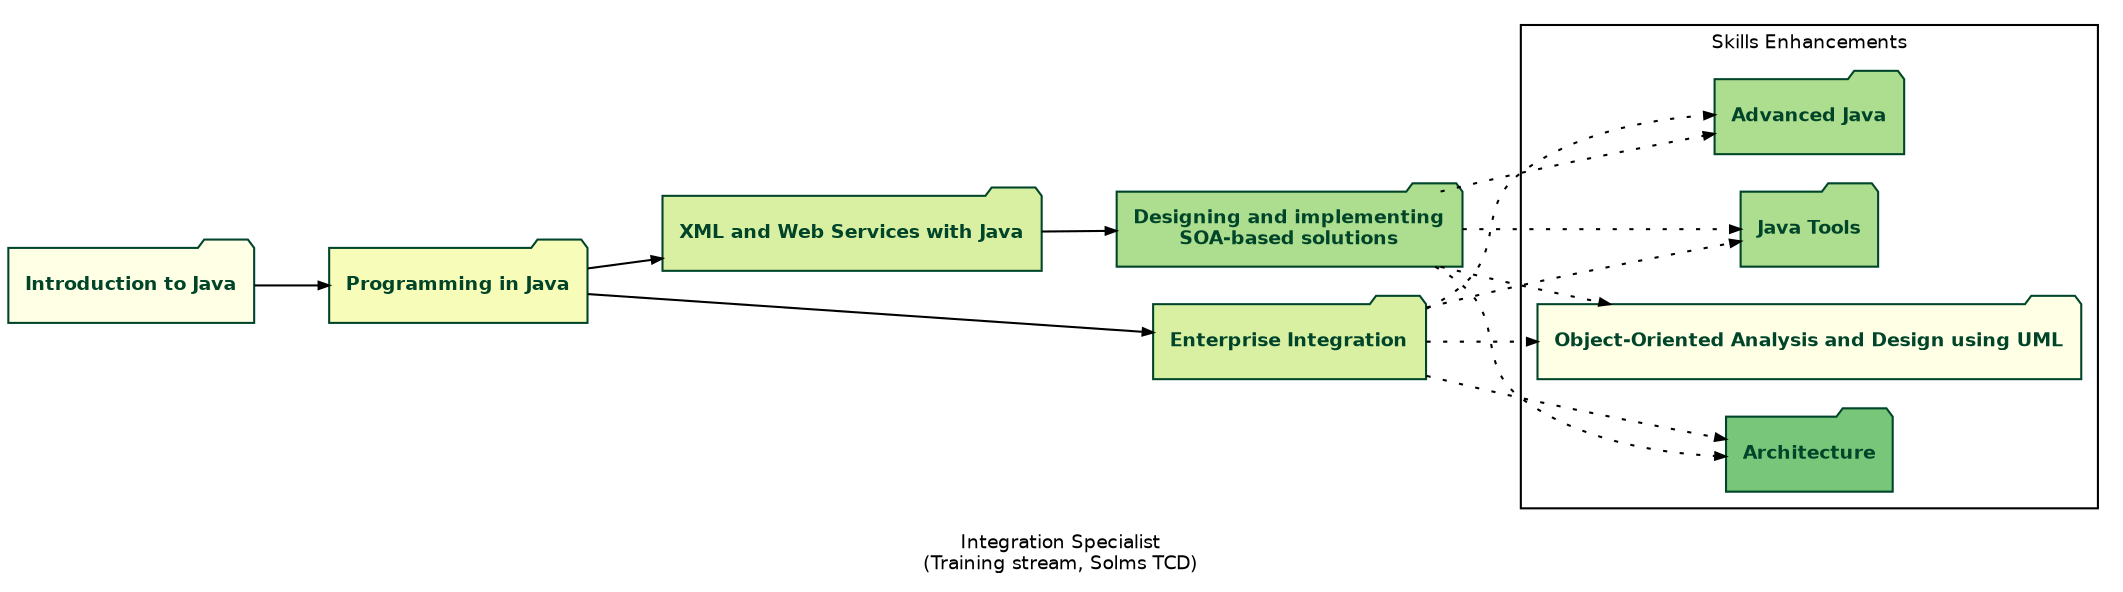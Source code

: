 digraph serviceContract
{
	label="Integration Specialist\n(Training stream, Solms TCD)";
	rankdir=LR;
	splines=true;
	fontname = "Bitstream Vera Sans"
    fontsize = 9
	node [fontname = "Bitstream Vera Sans Bold", fontsize = 9, colorscheme=ylgn9, fontcolor=9,shape=folder,style=filled,color=9]
    edge [fontname = "Bitstream Vera Sans",fontsize = 8, colorscheme=greys9, labelfloat=true, arrowsize=0.5]
    

	/* Courses */	
	itj[label="Introduction to Java",fillcolor=1];
	pij[label="Programming in Java",fillcolor=2];
	xwsj[label="XML and Web Services with Java",fillcolor=3];
	ei[label="Enterprise Integration",fillcolor=3];
	soa[label="Designing and implementing\nSOA-based solutions",fillcolor=4];

	
	/* Dependencies */
	itj -> pij -> xwsj -> soa;
	pij -> ei;

	
	
	/* Skills Enhancements */
	subgraph clusterEnhancements
	{
		label="Skills Enhancements"
		aj[label="Advanced Java",fillcolor=4];
		jt[label="Java Tools",fillcolor=4];
		ooad[label="Object-Oriented Analysis and Design using UML",fillcolor=1];
		arch[label="Architecture",fillcolor=5];
	}
    {
    	edge[style=dotted]
    	soa -> aj;
    	soa -> jt;
    	soa -> ooad;
    	soa -> arch;
    	ei -> aj;
    	ei -> jt;
    	ei -> ooad;
    	ei -> arch;
    }
}